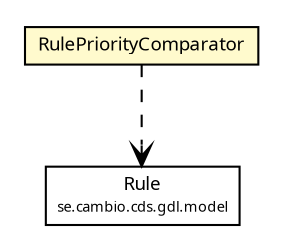 #!/usr/local/bin/dot
#
# Class diagram 
# Generated by UMLGraph version R5_6 (http://www.umlgraph.org/)
#

digraph G {
	edge [fontname="Trebuchet MS",fontsize=10,labelfontname="Trebuchet MS",labelfontsize=10];
	node [fontname="Trebuchet MS",fontsize=10,shape=plaintext];
	nodesep=0.25;
	ranksep=0.5;
	// se.cambio.cds.gdl.model.Rule
	c296810 [label=<<table title="se.cambio.cds.gdl.model.Rule" border="0" cellborder="1" cellspacing="0" cellpadding="2" port="p" href="../../Rule.html">
		<tr><td><table border="0" cellspacing="0" cellpadding="1">
<tr><td align="center" balign="center"><font face="Trebuchet MS"> Rule </font></td></tr>
<tr><td align="center" balign="center"><font face="Trebuchet MS" point-size="7.0"> se.cambio.cds.gdl.model </font></td></tr>
		</table></td></tr>
		</table>>, URL="../../Rule.html", fontname="Trebuchet MS", fontcolor="black", fontsize=9.0];
	// se.cambio.cds.gdl.model.readable.util.RulePriorityComparator
	c297054 [label=<<table title="se.cambio.cds.gdl.model.readable.util.RulePriorityComparator" border="0" cellborder="1" cellspacing="0" cellpadding="2" port="p" bgcolor="lemonChiffon" href="./RulePriorityComparator.html">
		<tr><td><table border="0" cellspacing="0" cellpadding="1">
<tr><td align="center" balign="center"><font face="Trebuchet MS"> RulePriorityComparator </font></td></tr>
		</table></td></tr>
		</table>>, URL="./RulePriorityComparator.html", fontname="Trebuchet MS", fontcolor="black", fontsize=9.0];
	// se.cambio.cds.gdl.model.readable.util.RulePriorityComparator DEPEND se.cambio.cds.gdl.model.Rule
	c297054:p -> c296810:p [taillabel="", label="", headlabel="", fontname="Trebuchet MS", fontcolor="black", fontsize=10.0, color="black", arrowhead=open, style=dashed];
}

